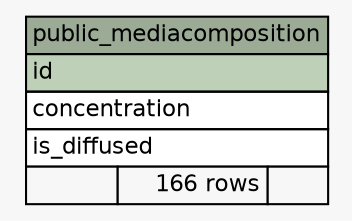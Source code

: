 // dot 2.36.0 on Linux 3.13.0-43-generic
// SchemaSpy rev 590
digraph "public_mediacomposition" {
  graph [
    rankdir="RL"
    bgcolor="#f7f7f7"
    nodesep="0.18"
    ranksep="0.46"
    fontname="Helvetica"
    fontsize="11"
  ];
  node [
    fontname="Helvetica"
    fontsize="11"
    shape="plaintext"
  ];
  edge [
    arrowsize="0.8"
  ];
  "public_mediacomposition" [
    label=<
    <TABLE BORDER="0" CELLBORDER="1" CELLSPACING="0" BGCOLOR="#ffffff">
      <TR><TD COLSPAN="3" BGCOLOR="#9bab96" ALIGN="CENTER">public_mediacomposition</TD></TR>
      <TR><TD PORT="id" COLSPAN="3" BGCOLOR="#bed1b8" ALIGN="LEFT">id</TD></TR>
      <TR><TD PORT="concentration" COLSPAN="3" ALIGN="LEFT">concentration</TD></TR>
      <TR><TD PORT="is_diffused" COLSPAN="3" ALIGN="LEFT">is_diffused</TD></TR>
      <TR><TD ALIGN="LEFT" BGCOLOR="#f7f7f7">  </TD><TD ALIGN="RIGHT" BGCOLOR="#f7f7f7">166 rows</TD><TD ALIGN="RIGHT" BGCOLOR="#f7f7f7">  </TD></TR>
    </TABLE>>
    URL="tables/public_mediacomposition.html"
    tooltip="public_mediacomposition"
  ];
}
